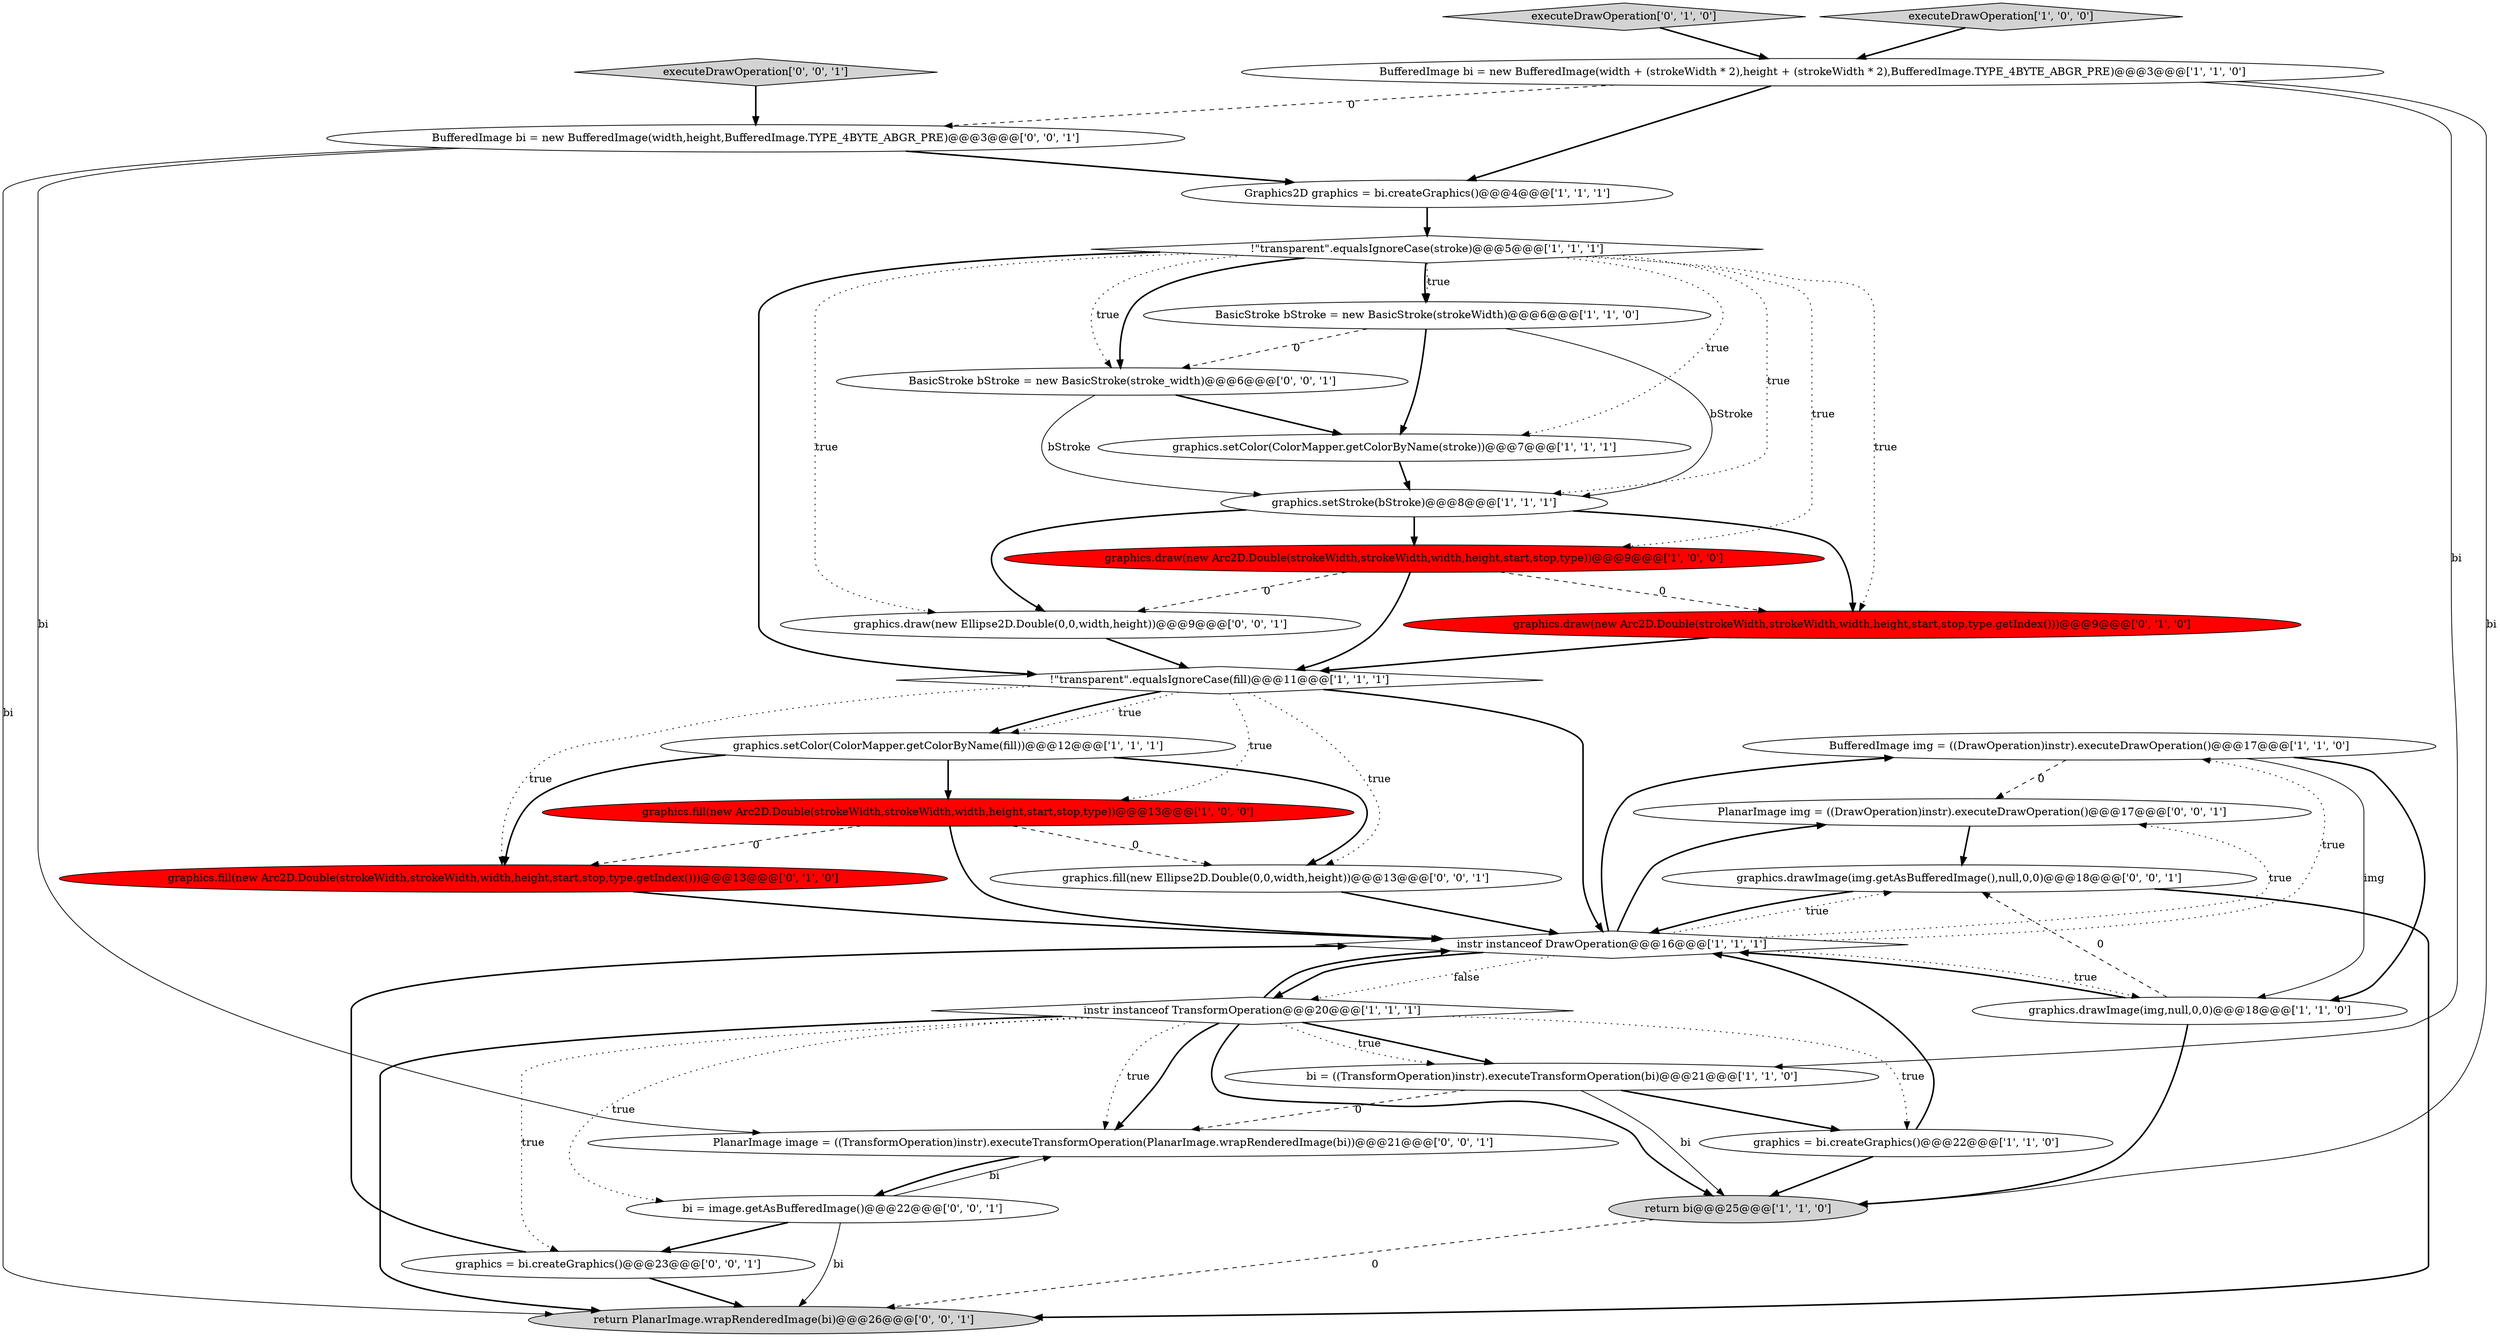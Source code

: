 digraph {
5 [style = filled, label = "BufferedImage img = ((DrawOperation)instr).executeDrawOperation()@@@17@@@['1', '1', '0']", fillcolor = white, shape = ellipse image = "AAA0AAABBB1BBB"];
29 [style = filled, label = "graphics.draw(new Ellipse2D.Double(0,0,width,height))@@@9@@@['0', '0', '1']", fillcolor = white, shape = ellipse image = "AAA0AAABBB3BBB"];
15 [style = filled, label = "instr instanceof TransformOperation@@@20@@@['1', '1', '1']", fillcolor = white, shape = diamond image = "AAA0AAABBB1BBB"];
7 [style = filled, label = "graphics.setColor(ColorMapper.getColorByName(fill))@@@12@@@['1', '1', '1']", fillcolor = white, shape = ellipse image = "AAA0AAABBB1BBB"];
13 [style = filled, label = "instr instanceof DrawOperation@@@16@@@['1', '1', '1']", fillcolor = white, shape = diamond image = "AAA0AAABBB1BBB"];
19 [style = filled, label = "graphics.fill(new Arc2D.Double(strokeWidth,strokeWidth,width,height,start,stop,type.getIndex()))@@@13@@@['0', '1', '0']", fillcolor = red, shape = ellipse image = "AAA1AAABBB2BBB"];
26 [style = filled, label = "PlanarImage image = ((TransformOperation)instr).executeTransformOperation(PlanarImage.wrapRenderedImage(bi))@@@21@@@['0', '0', '1']", fillcolor = white, shape = ellipse image = "AAA0AAABBB3BBB"];
22 [style = filled, label = "executeDrawOperation['0', '0', '1']", fillcolor = lightgray, shape = diamond image = "AAA0AAABBB3BBB"];
2 [style = filled, label = "graphics.draw(new Arc2D.Double(strokeWidth,strokeWidth,width,height,start,stop,type))@@@9@@@['1', '0', '0']", fillcolor = red, shape = ellipse image = "AAA1AAABBB1BBB"];
20 [style = filled, label = "executeDrawOperation['0', '1', '0']", fillcolor = lightgray, shape = diamond image = "AAA0AAABBB2BBB"];
4 [style = filled, label = "Graphics2D graphics = bi.createGraphics()@@@4@@@['1', '1', '1']", fillcolor = white, shape = ellipse image = "AAA0AAABBB1BBB"];
28 [style = filled, label = "BufferedImage bi = new BufferedImage(width,height,BufferedImage.TYPE_4BYTE_ABGR_PRE)@@@3@@@['0', '0', '1']", fillcolor = white, shape = ellipse image = "AAA0AAABBB3BBB"];
24 [style = filled, label = "graphics.fill(new Ellipse2D.Double(0,0,width,height))@@@13@@@['0', '0', '1']", fillcolor = white, shape = ellipse image = "AAA0AAABBB3BBB"];
21 [style = filled, label = "PlanarImage img = ((DrawOperation)instr).executeDrawOperation()@@@17@@@['0', '0', '1']", fillcolor = white, shape = ellipse image = "AAA0AAABBB3BBB"];
6 [style = filled, label = "graphics.setColor(ColorMapper.getColorByName(stroke))@@@7@@@['1', '1', '1']", fillcolor = white, shape = ellipse image = "AAA0AAABBB1BBB"];
17 [style = filled, label = "graphics.setStroke(bStroke)@@@8@@@['1', '1', '1']", fillcolor = white, shape = ellipse image = "AAA0AAABBB1BBB"];
18 [style = filled, label = "graphics.draw(new Arc2D.Double(strokeWidth,strokeWidth,width,height,start,stop,type.getIndex()))@@@9@@@['0', '1', '0']", fillcolor = red, shape = ellipse image = "AAA1AAABBB2BBB"];
25 [style = filled, label = "graphics.drawImage(img.getAsBufferedImage(),null,0,0)@@@18@@@['0', '0', '1']", fillcolor = white, shape = ellipse image = "AAA0AAABBB3BBB"];
16 [style = filled, label = "graphics = bi.createGraphics()@@@22@@@['1', '1', '0']", fillcolor = white, shape = ellipse image = "AAA0AAABBB1BBB"];
8 [style = filled, label = "BasicStroke bStroke = new BasicStroke(strokeWidth)@@@6@@@['1', '1', '0']", fillcolor = white, shape = ellipse image = "AAA0AAABBB1BBB"];
23 [style = filled, label = "return PlanarImage.wrapRenderedImage(bi)@@@26@@@['0', '0', '1']", fillcolor = lightgray, shape = ellipse image = "AAA0AAABBB3BBB"];
1 [style = filled, label = "return bi@@@25@@@['1', '1', '0']", fillcolor = lightgray, shape = ellipse image = "AAA0AAABBB1BBB"];
3 [style = filled, label = "BufferedImage bi = new BufferedImage(width + (strokeWidth * 2),height + (strokeWidth * 2),BufferedImage.TYPE_4BYTE_ABGR_PRE)@@@3@@@['1', '1', '0']", fillcolor = white, shape = ellipse image = "AAA0AAABBB1BBB"];
12 [style = filled, label = "!\"transparent\".equalsIgnoreCase(stroke)@@@5@@@['1', '1', '1']", fillcolor = white, shape = diamond image = "AAA0AAABBB1BBB"];
0 [style = filled, label = "graphics.drawImage(img,null,0,0)@@@18@@@['1', '1', '0']", fillcolor = white, shape = ellipse image = "AAA0AAABBB1BBB"];
31 [style = filled, label = "bi = image.getAsBufferedImage()@@@22@@@['0', '0', '1']", fillcolor = white, shape = ellipse image = "AAA0AAABBB3BBB"];
27 [style = filled, label = "graphics = bi.createGraphics()@@@23@@@['0', '0', '1']", fillcolor = white, shape = ellipse image = "AAA0AAABBB3BBB"];
10 [style = filled, label = "executeDrawOperation['1', '0', '0']", fillcolor = lightgray, shape = diamond image = "AAA0AAABBB1BBB"];
30 [style = filled, label = "BasicStroke bStroke = new BasicStroke(stroke_width)@@@6@@@['0', '0', '1']", fillcolor = white, shape = ellipse image = "AAA0AAABBB3BBB"];
11 [style = filled, label = "bi = ((TransformOperation)instr).executeTransformOperation(bi)@@@21@@@['1', '1', '0']", fillcolor = white, shape = ellipse image = "AAA0AAABBB1BBB"];
9 [style = filled, label = "graphics.fill(new Arc2D.Double(strokeWidth,strokeWidth,width,height,start,stop,type))@@@13@@@['1', '0', '0']", fillcolor = red, shape = ellipse image = "AAA1AAABBB1BBB"];
14 [style = filled, label = "!\"transparent\".equalsIgnoreCase(fill)@@@11@@@['1', '1', '1']", fillcolor = white, shape = diamond image = "AAA0AAABBB1BBB"];
27->13 [style = bold, label=""];
31->26 [style = solid, label="bi"];
14->19 [style = dotted, label="true"];
0->13 [style = bold, label=""];
12->8 [style = dotted, label="true"];
15->31 [style = dotted, label="true"];
13->5 [style = dotted, label="true"];
8->6 [style = bold, label=""];
30->6 [style = bold, label=""];
3->4 [style = bold, label=""];
14->7 [style = bold, label=""];
9->19 [style = dashed, label="0"];
7->9 [style = bold, label=""];
15->11 [style = bold, label=""];
0->25 [style = dashed, label="0"];
5->0 [style = bold, label=""];
13->21 [style = dotted, label="true"];
2->14 [style = bold, label=""];
14->7 [style = dotted, label="true"];
29->14 [style = bold, label=""];
8->30 [style = dashed, label="0"];
15->26 [style = dotted, label="true"];
11->16 [style = bold, label=""];
12->17 [style = dotted, label="true"];
15->13 [style = bold, label=""];
13->25 [style = dotted, label="true"];
14->24 [style = dotted, label="true"];
12->2 [style = dotted, label="true"];
12->18 [style = dotted, label="true"];
20->3 [style = bold, label=""];
21->25 [style = bold, label=""];
15->16 [style = dotted, label="true"];
15->27 [style = dotted, label="true"];
28->26 [style = solid, label="bi"];
7->24 [style = bold, label=""];
19->13 [style = bold, label=""];
17->2 [style = bold, label=""];
31->27 [style = bold, label=""];
12->6 [style = dotted, label="true"];
13->0 [style = dotted, label="true"];
12->14 [style = bold, label=""];
2->18 [style = dashed, label="0"];
13->5 [style = bold, label=""];
13->15 [style = bold, label=""];
3->11 [style = solid, label="bi"];
24->13 [style = bold, label=""];
6->17 [style = bold, label=""];
16->13 [style = bold, label=""];
3->28 [style = dashed, label="0"];
13->15 [style = dotted, label="false"];
11->26 [style = dashed, label="0"];
22->28 [style = bold, label=""];
8->17 [style = solid, label="bStroke"];
31->23 [style = solid, label="bi"];
26->31 [style = bold, label=""];
16->1 [style = bold, label=""];
12->8 [style = bold, label=""];
0->1 [style = bold, label=""];
2->29 [style = dashed, label="0"];
15->11 [style = dotted, label="true"];
5->21 [style = dashed, label="0"];
4->12 [style = bold, label=""];
11->1 [style = solid, label="bi"];
14->13 [style = bold, label=""];
7->19 [style = bold, label=""];
1->23 [style = dashed, label="0"];
3->1 [style = solid, label="bi"];
15->1 [style = bold, label=""];
15->23 [style = bold, label=""];
28->23 [style = solid, label="bi"];
12->29 [style = dotted, label="true"];
9->24 [style = dashed, label="0"];
25->13 [style = bold, label=""];
25->23 [style = bold, label=""];
10->3 [style = bold, label=""];
12->30 [style = bold, label=""];
30->17 [style = solid, label="bStroke"];
12->30 [style = dotted, label="true"];
15->26 [style = bold, label=""];
5->0 [style = solid, label="img"];
27->23 [style = bold, label=""];
14->9 [style = dotted, label="true"];
17->29 [style = bold, label=""];
13->21 [style = bold, label=""];
18->14 [style = bold, label=""];
17->18 [style = bold, label=""];
28->4 [style = bold, label=""];
9->13 [style = bold, label=""];
}
